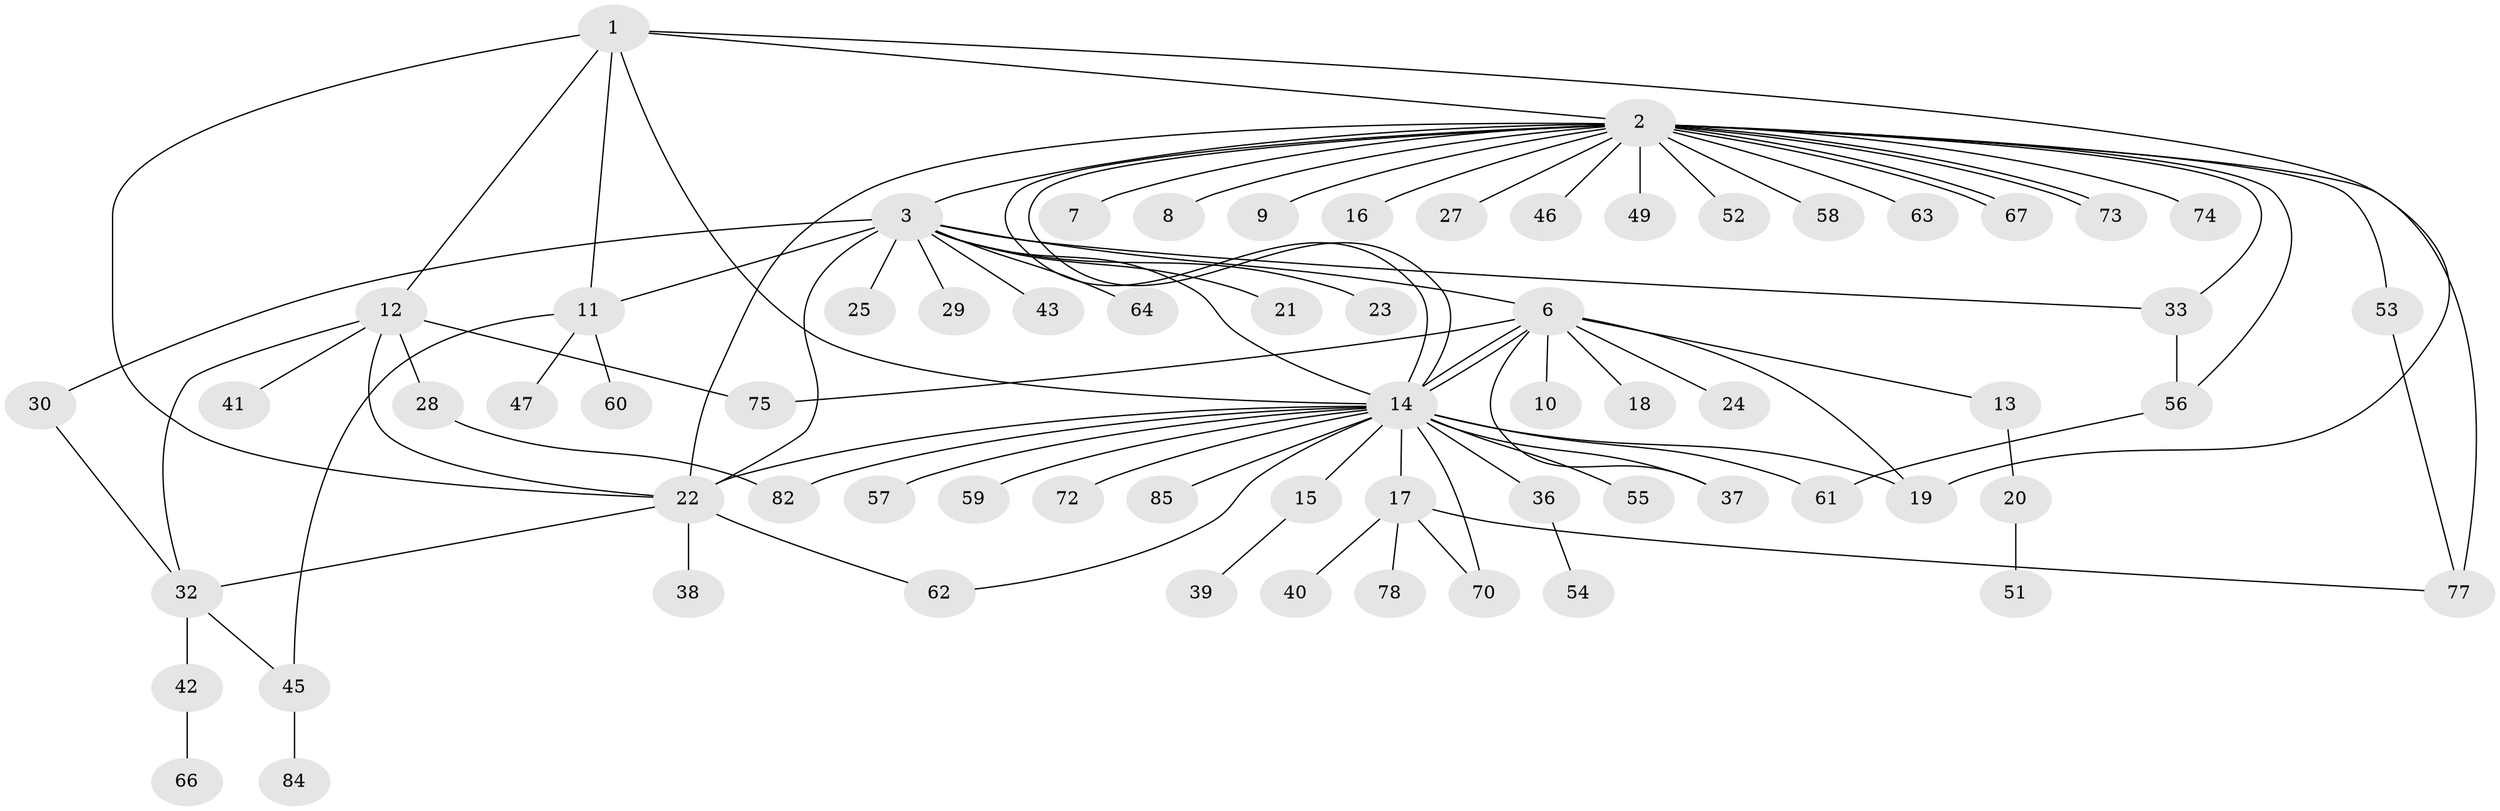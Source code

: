 // Generated by graph-tools (version 1.1) at 2025/51/02/27/25 19:51:54]
// undirected, 67 vertices, 93 edges
graph export_dot {
graph [start="1"]
  node [color=gray90,style=filled];
  1 [super="+65"];
  2 [super="+4"];
  3 [super="+5"];
  6 [super="+34"];
  7;
  8;
  9;
  10;
  11;
  12 [super="+86"];
  13;
  14 [super="+76"];
  15 [super="+80"];
  16;
  17 [super="+26"];
  18 [super="+71"];
  19 [super="+35"];
  20 [super="+69"];
  21;
  22 [super="+79"];
  23;
  24;
  25;
  27;
  28 [super="+31"];
  29 [super="+81"];
  30;
  32 [super="+83"];
  33 [super="+44"];
  36;
  37 [super="+50"];
  38;
  39;
  40;
  41;
  42;
  43;
  45 [super="+48"];
  46;
  47;
  49;
  51;
  52;
  53 [super="+68"];
  54;
  55;
  56;
  57;
  58;
  59;
  60;
  61;
  62;
  63;
  64;
  66;
  67;
  70;
  72;
  73;
  74;
  75;
  77;
  78;
  82;
  84;
  85;
  1 -- 2;
  1 -- 11;
  1 -- 12;
  1 -- 14;
  1 -- 22;
  1 -- 19;
  2 -- 3 [weight=2];
  2 -- 8;
  2 -- 14;
  2 -- 14;
  2 -- 16;
  2 -- 27;
  2 -- 33;
  2 -- 46;
  2 -- 49 [weight=2];
  2 -- 56;
  2 -- 63;
  2 -- 67;
  2 -- 67;
  2 -- 73;
  2 -- 73;
  2 -- 7;
  2 -- 9;
  2 -- 74;
  2 -- 77;
  2 -- 52;
  2 -- 53;
  2 -- 22 [weight=2];
  2 -- 58;
  3 -- 6;
  3 -- 11;
  3 -- 30;
  3 -- 64;
  3 -- 43;
  3 -- 14;
  3 -- 21;
  3 -- 22 [weight=2];
  3 -- 23;
  3 -- 25;
  3 -- 29;
  3 -- 33;
  6 -- 10;
  6 -- 13;
  6 -- 14 [weight=2];
  6 -- 14;
  6 -- 18 [weight=2];
  6 -- 19;
  6 -- 24;
  6 -- 75;
  6 -- 37;
  11 -- 45;
  11 -- 47;
  11 -- 60;
  12 -- 22;
  12 -- 28;
  12 -- 32;
  12 -- 41;
  12 -- 75;
  13 -- 20;
  14 -- 15;
  14 -- 17;
  14 -- 19;
  14 -- 22;
  14 -- 36;
  14 -- 37;
  14 -- 55;
  14 -- 57;
  14 -- 59;
  14 -- 61;
  14 -- 62;
  14 -- 70;
  14 -- 72;
  14 -- 82;
  14 -- 85;
  15 -- 39;
  17 -- 40;
  17 -- 70;
  17 -- 77;
  17 -- 78;
  20 -- 51;
  22 -- 32;
  22 -- 38;
  22 -- 62;
  28 -- 82;
  30 -- 32;
  32 -- 42;
  32 -- 45;
  33 -- 56;
  36 -- 54;
  42 -- 66;
  45 -- 84;
  53 -- 77;
  56 -- 61;
}
